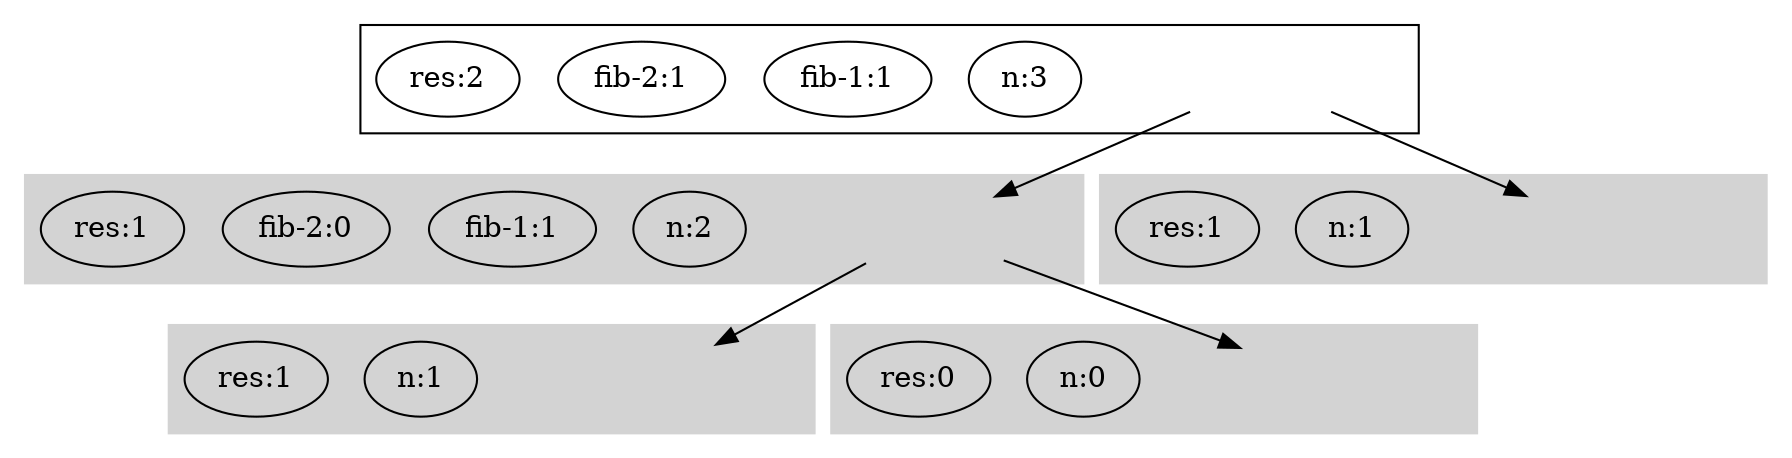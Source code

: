digraph root {
	graph [compound=true]
	subgraph cluster__3_0 {
		graph [label=""]
		cluster__3_0 [style=invisible]
		"91_n:3" [label="n:3"]
		"92_fib-1:1" [label="fib-1:1"]
		"93_fib-2:1" [label="fib-2:1"]
		"94_res:2" [label="res:2"]
	}
	subgraph cluster__2_1 {
		graph [color=lightgrey label="" style=filled]
		cluster__2_1 [style=invisible]
		cluster__3_0 -> cluster__2_1
		"95_n:2" [label="n:2"]
		"96_fib-1:1" [label="fib-1:1"]
		"97_fib-2:0" [label="fib-2:0"]
		"98_res:1" [label="res:1"]
	}
	subgraph cluster__1_2 {
		graph [color=lightgrey label="" style=filled]
		cluster__1_2 [style=invisible]
		cluster__2_1 -> cluster__1_2
		"99_n:1" [label="n:1"]
		"100_res:1" [label="res:1"]
	}
	subgraph cluster__0_5 {
		graph [color=lightgrey label="" style=filled]
		cluster__0_5 [style=invisible]
		cluster__2_1 -> cluster__0_5
		"101_n:0" [label="n:0"]
		"102_res:0" [label="res:0"]
	}
	subgraph cluster__1_10 {
		graph [color=lightgrey label="" style=filled]
		cluster__1_10 [style=invisible]
		cluster__3_0 -> cluster__1_10
		"103_n:1" [label="n:1"]
		"104_res:1" [label="res:1"]
	}
}